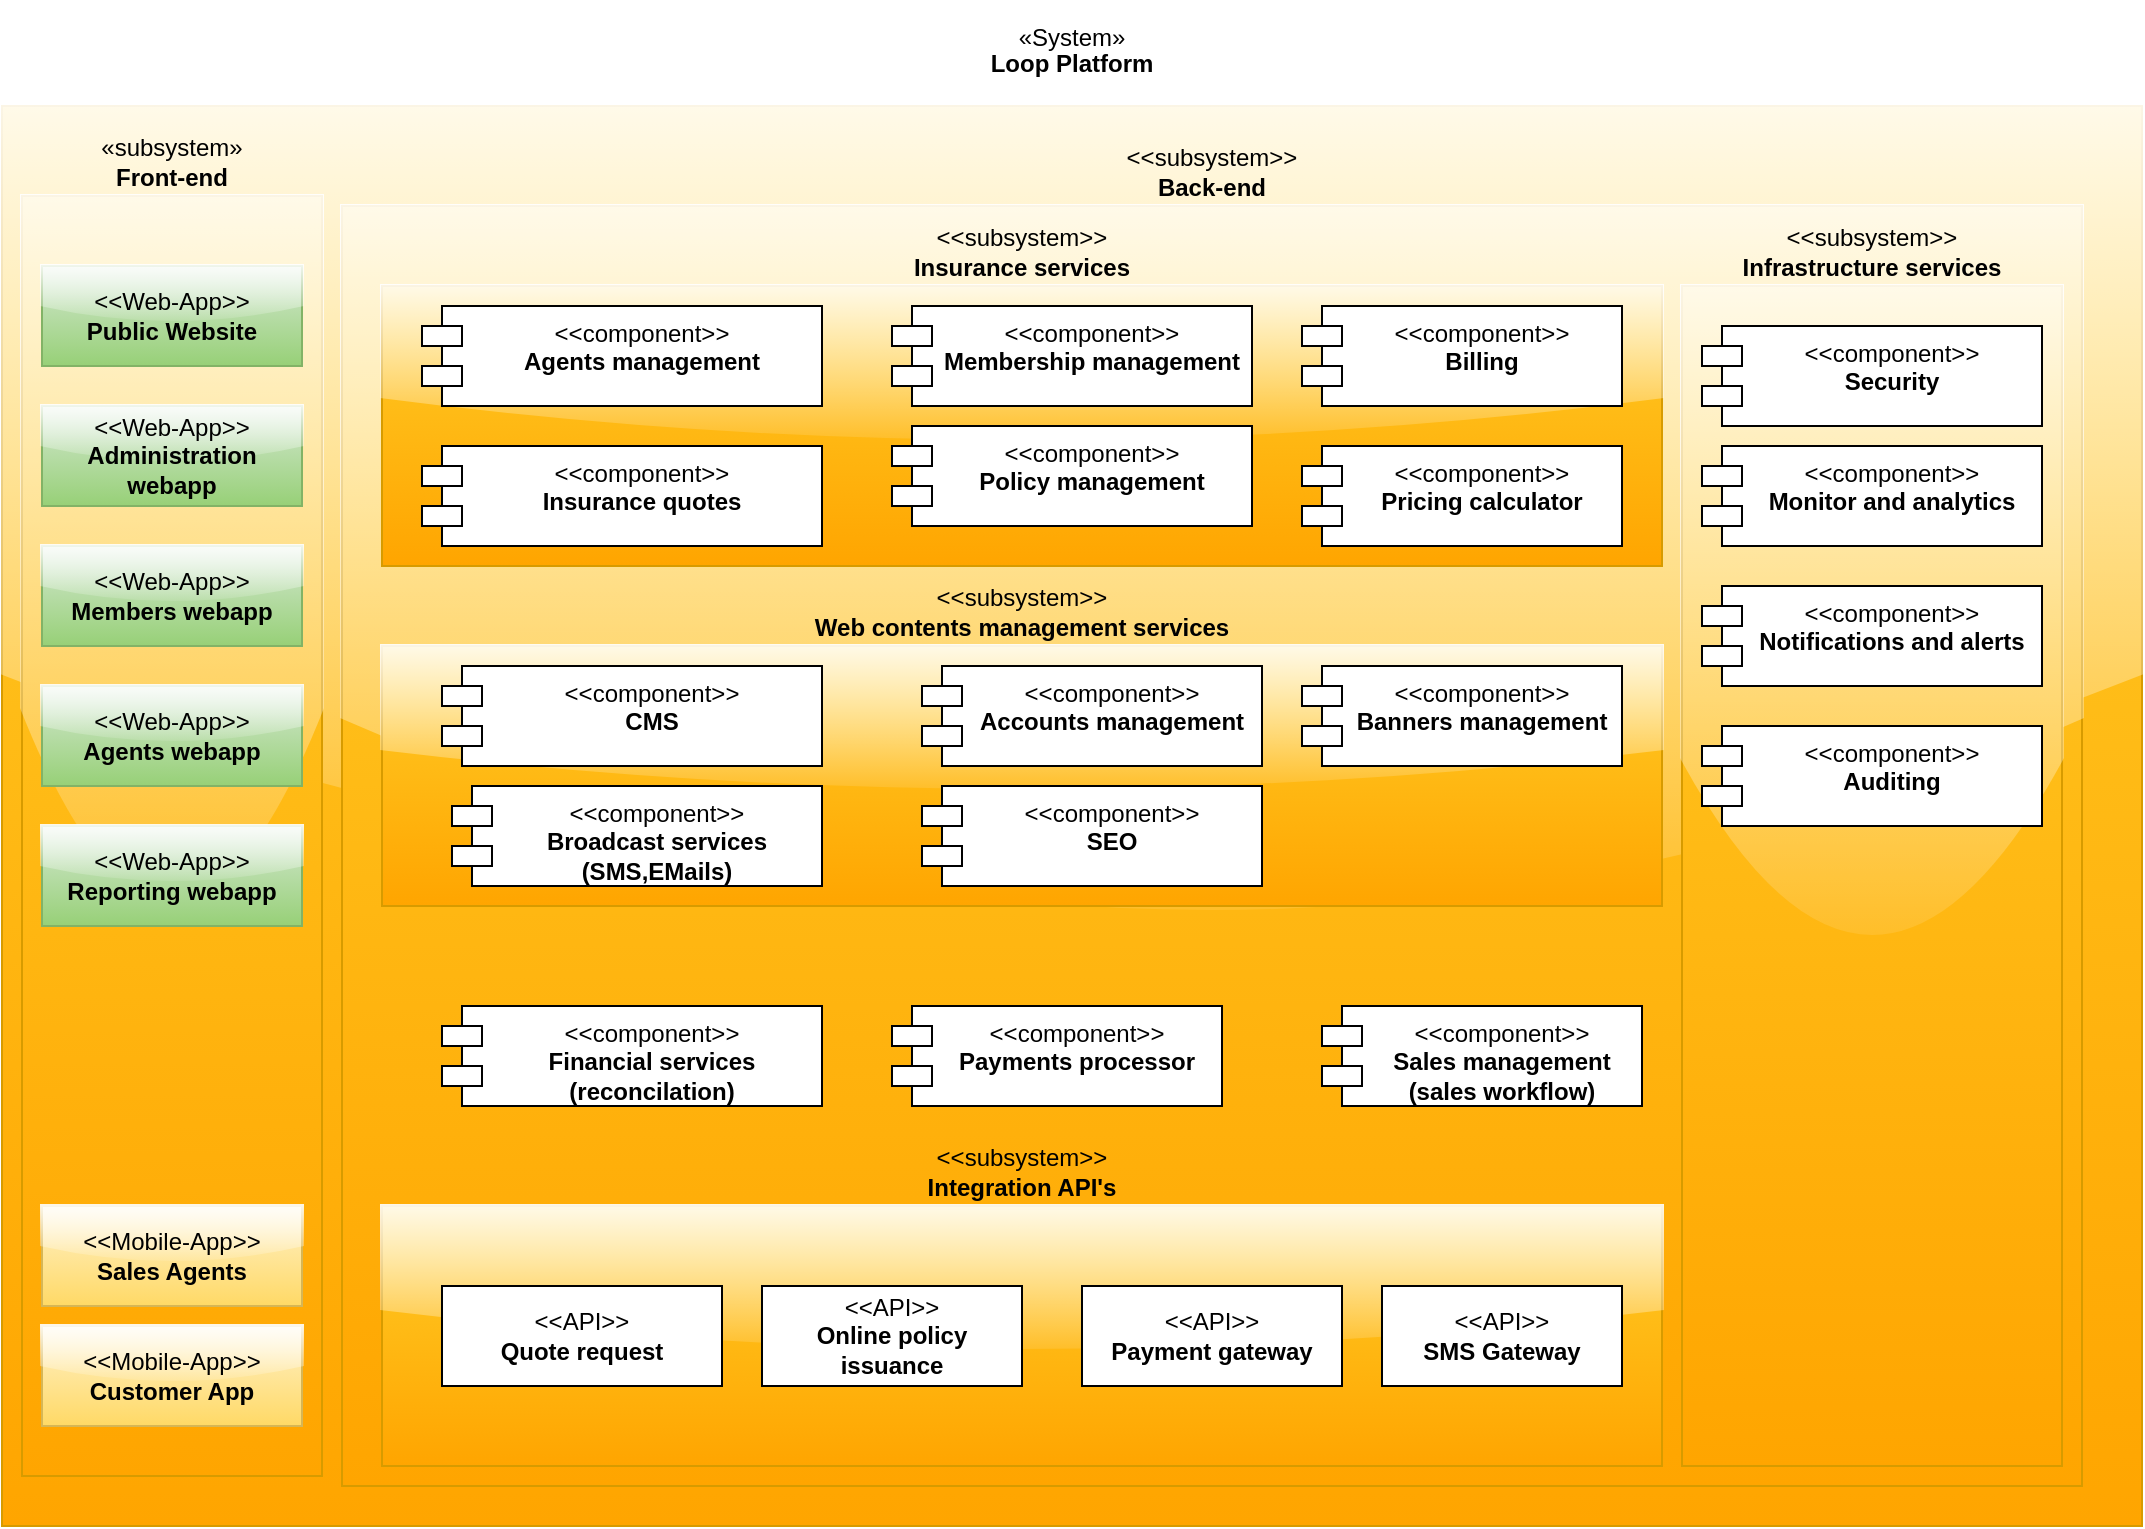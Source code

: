 <mxfile version="22.1.0" type="github">
  <diagram name="Page-1" id="sgB0P8gaZthjgNVDP02o">
    <mxGraphModel dx="1900" dy="1674" grid="1" gridSize="10" guides="1" tooltips="1" connect="1" arrows="1" fold="1" page="1" pageScale="1" pageWidth="850" pageHeight="1100" math="0" shadow="0">
      <root>
        <mxCell id="0" />
        <mxCell id="1" parent="0" />
        <mxCell id="aavVFJ89ipJU3S-xtzNM-1" value="&lt;p style=&quot;line-height: 110%;&quot;&gt;«System»&lt;br&gt;&lt;b&gt;Loop Platform&lt;/b&gt;&lt;/p&gt;" style="html=1;whiteSpace=wrap;rotation=0;labelPosition=center;verticalLabelPosition=top;align=center;verticalAlign=bottom;labelBackgroundColor=none;fillColor=#ffcd28;strokeColor=#d79b00;shadow=0;rounded=0;glass=1;gradientColor=#ffa500;" parent="1" vertex="1">
          <mxGeometry x="-260" y="-140" width="1070" height="710" as="geometry" />
        </mxCell>
        <mxCell id="aavVFJ89ipJU3S-xtzNM-4" value="«subsystem»&lt;br style=&quot;border-color: var(--border-color);&quot;&gt;&lt;b&gt;Front-end&lt;/b&gt;" style="html=1;whiteSpace=wrap;labelPosition=center;verticalLabelPosition=top;align=center;verticalAlign=bottom;glass=1;fillColor=#ffcd28;strokeColor=#d79b00;gradientColor=#ffa500;" parent="1" vertex="1">
          <mxGeometry x="-250" y="-95" width="150" height="640" as="geometry" />
        </mxCell>
        <mxCell id="2FC5MomY9qDRFOBIYeOQ-1" value="&amp;lt;&amp;lt;subsystem&amp;gt;&amp;gt;&lt;br&gt;&lt;b&gt;Back-end&lt;/b&gt;" style="html=1;whiteSpace=wrap;labelPosition=center;verticalLabelPosition=top;align=center;verticalAlign=bottom;fillColor=#ffcd28;strokeColor=#d79b00;glass=1;gradientColor=#ffa500;" parent="1" vertex="1">
          <mxGeometry x="-90" y="-90" width="870" height="640" as="geometry" />
        </mxCell>
        <mxCell id="2FC5MomY9qDRFOBIYeOQ-2" value="&amp;lt;&amp;lt;subsystem&amp;gt;&amp;gt;&lt;br style=&quot;border-color: var(--border-color);&quot;&gt;&lt;b&gt;Infrastructure services&lt;/b&gt;" style="html=1;whiteSpace=wrap;labelPosition=center;verticalLabelPosition=top;align=center;verticalAlign=bottom;fillColor=#ffcd28;strokeColor=#d79b00;glass=1;gradientColor=#ffa500;" parent="1" vertex="1">
          <mxGeometry x="580" y="-50" width="190" height="590" as="geometry" />
        </mxCell>
        <mxCell id="2FC5MomY9qDRFOBIYeOQ-3" value="&amp;lt;&amp;lt;subsystem&amp;gt;&amp;gt;&lt;br style=&quot;border-color: var(--border-color);&quot;&gt;&lt;b&gt;Insurance services&lt;/b&gt;" style="html=1;whiteSpace=wrap;labelPosition=center;verticalLabelPosition=top;align=center;verticalAlign=bottom;fillColor=#ffcd28;strokeColor=#d79b00;glass=1;gradientColor=#ffa500;" parent="1" vertex="1">
          <mxGeometry x="-70" y="-50" width="640" height="140" as="geometry" />
        </mxCell>
        <mxCell id="2FC5MomY9qDRFOBIYeOQ-6" value="&amp;lt;&amp;lt;subsystem&amp;gt;&amp;gt;&lt;br style=&quot;border-color: var(--border-color);&quot;&gt;&lt;b&gt;Web contents management services&lt;/b&gt;" style="html=1;whiteSpace=wrap;labelPosition=center;verticalLabelPosition=top;align=center;verticalAlign=bottom;glass=1;fillColor=#ffcd28;strokeColor=#d79b00;gradientColor=#ffa500;" parent="1" vertex="1">
          <mxGeometry x="-70" y="130" width="640" height="130" as="geometry" />
        </mxCell>
        <mxCell id="2FC5MomY9qDRFOBIYeOQ-7" value="&amp;lt;&amp;lt;subsystem&amp;gt;&amp;gt;&lt;br style=&quot;border-color: var(--border-color);&quot;&gt;&lt;b&gt;Integration API&#39;s&lt;/b&gt;" style="html=1;whiteSpace=wrap;labelPosition=center;verticalLabelPosition=top;align=center;verticalAlign=bottom;glass=1;fillColor=#ffcd28;strokeColor=#d79b00;gradientColor=#ffa500;" parent="1" vertex="1">
          <mxGeometry x="-70" y="410" width="640" height="130" as="geometry" />
        </mxCell>
        <mxCell id="2FC5MomY9qDRFOBIYeOQ-19" value="&amp;lt;&amp;lt;API&amp;gt;&amp;gt;&lt;br&gt;&lt;b&gt;SMS Gateway&lt;/b&gt;" style="html=1;whiteSpace=wrap;" parent="1" vertex="1">
          <mxGeometry x="430" y="450" width="120" height="50" as="geometry" />
        </mxCell>
        <mxCell id="2FC5MomY9qDRFOBIYeOQ-20" value="&amp;lt;&amp;lt;API&amp;gt;&amp;gt;&lt;br&gt;&lt;b&gt;Payment gateway&lt;/b&gt;" style="html=1;whiteSpace=wrap;" parent="1" vertex="1">
          <mxGeometry x="280" y="450" width="130" height="50" as="geometry" />
        </mxCell>
        <mxCell id="2FC5MomY9qDRFOBIYeOQ-21" value="&amp;lt;&amp;lt;API&amp;gt;&amp;gt;&lt;br&gt;&lt;b&gt;Online policy issuance&lt;/b&gt;" style="html=1;whiteSpace=wrap;" parent="1" vertex="1">
          <mxGeometry x="120" y="450" width="130" height="50" as="geometry" />
        </mxCell>
        <mxCell id="2FC5MomY9qDRFOBIYeOQ-22" value="&amp;lt;&amp;lt;API&amp;gt;&amp;gt;&lt;br&gt;&lt;b&gt;Quote request&lt;/b&gt;" style="html=1;whiteSpace=wrap;" parent="1" vertex="1">
          <mxGeometry x="-40" y="450" width="140" height="50" as="geometry" />
        </mxCell>
        <mxCell id="2FC5MomY9qDRFOBIYeOQ-23" value="&amp;lt;&amp;lt;Mobile-App&amp;gt;&amp;gt;&lt;br&gt;&lt;b&gt;Customer App&lt;/b&gt;" style="html=1;whiteSpace=wrap;fillColor=#fff2cc;gradientColor=#ffd966;strokeColor=#d6b656;glass=1;" parent="1" vertex="1">
          <mxGeometry x="-240" y="470" width="130" height="50" as="geometry" />
        </mxCell>
        <mxCell id="2FC5MomY9qDRFOBIYeOQ-24" value="&amp;lt;&amp;lt;Mobile-App&amp;gt;&amp;gt;&lt;br&gt;&lt;b&gt;Sales Agents&lt;/b&gt;" style="html=1;whiteSpace=wrap;fillColor=#fff2cc;gradientColor=#ffd966;strokeColor=#d6b656;glass=1;" parent="1" vertex="1">
          <mxGeometry x="-240" y="410" width="130" height="50" as="geometry" />
        </mxCell>
        <mxCell id="2FC5MomY9qDRFOBIYeOQ-25" value="&amp;lt;&amp;lt;Web-App&amp;gt;&amp;gt;&lt;br&gt;&lt;b&gt;Reporting webapp&lt;/b&gt;" style="html=1;whiteSpace=wrap;fillColor=#d5e8d4;strokeColor=#82b366;glass=1;gradientColor=#97d077;" parent="1" vertex="1">
          <mxGeometry x="-240" y="220" width="130" height="50" as="geometry" />
        </mxCell>
        <mxCell id="2FC5MomY9qDRFOBIYeOQ-26" value="&amp;lt;&amp;lt;Web-App&amp;gt;&amp;gt;&lt;br&gt;&lt;b&gt;Agents webapp&lt;/b&gt;" style="html=1;whiteSpace=wrap;glass=1;fillColor=#d5e8d4;strokeColor=#82b366;gradientColor=#97d077;" parent="1" vertex="1">
          <mxGeometry x="-240" y="150" width="130" height="50" as="geometry" />
        </mxCell>
        <mxCell id="2FC5MomY9qDRFOBIYeOQ-27" value="&amp;lt;&amp;lt;Web-App&amp;gt;&amp;gt;&lt;br&gt;&lt;b&gt;Members webapp&lt;/b&gt;" style="html=1;whiteSpace=wrap;glass=1;fillColor=#d5e8d4;strokeColor=#82b366;gradientColor=#97d077;" parent="1" vertex="1">
          <mxGeometry x="-240" y="80" width="130" height="50" as="geometry" />
        </mxCell>
        <mxCell id="2FC5MomY9qDRFOBIYeOQ-28" value="&amp;lt;&amp;lt;Web-App&amp;gt;&amp;gt;&lt;br&gt;&lt;b&gt;Administration webapp&lt;/b&gt;" style="html=1;whiteSpace=wrap;glass=1;fillColor=#d5e8d4;strokeColor=#82b366;gradientColor=#97d077;" parent="1" vertex="1">
          <mxGeometry x="-240" y="10" width="130" height="50" as="geometry" />
        </mxCell>
        <mxCell id="2FC5MomY9qDRFOBIYeOQ-29" value="&amp;lt;&amp;lt;Web-App&amp;gt;&amp;gt;&lt;br&gt;&lt;b&gt;Public Website&lt;/b&gt;" style="html=1;whiteSpace=wrap;fillColor=#d5e8d4;strokeColor=#82b366;glass=1;gradientColor=#97d077;" parent="1" vertex="1">
          <mxGeometry x="-240" y="-60" width="130" height="50" as="geometry" />
        </mxCell>
        <mxCell id="2FC5MomY9qDRFOBIYeOQ-30" value="&amp;lt;&amp;lt;component&amp;gt;&amp;gt;&lt;br&gt;&lt;b&gt;SEO&lt;/b&gt;" style="shape=module;align=left;spacingLeft=20;align=center;verticalAlign=top;whiteSpace=wrap;html=1;" parent="1" vertex="1">
          <mxGeometry x="200" y="200" width="170" height="50" as="geometry" />
        </mxCell>
        <mxCell id="2FC5MomY9qDRFOBIYeOQ-31" value="&amp;lt;&amp;lt;component&amp;gt;&amp;gt;&lt;br&gt;&lt;b&gt;Sales management&lt;br&gt;(sales workflow)&lt;/b&gt;" style="shape=module;align=left;spacingLeft=20;align=center;verticalAlign=top;whiteSpace=wrap;html=1;" parent="1" vertex="1">
          <mxGeometry x="400" y="310" width="160" height="50" as="geometry" />
        </mxCell>
        <mxCell id="2FC5MomY9qDRFOBIYeOQ-32" value="&amp;lt;&amp;lt;component&amp;gt;&amp;gt;&lt;br&gt;&lt;b&gt;Payments processor&lt;/b&gt;" style="shape=module;align=left;spacingLeft=20;align=center;verticalAlign=top;whiteSpace=wrap;html=1;" parent="1" vertex="1">
          <mxGeometry x="185" y="310" width="165" height="50" as="geometry" />
        </mxCell>
        <mxCell id="2FC5MomY9qDRFOBIYeOQ-33" value="&amp;lt;&amp;lt;component&amp;gt;&amp;gt;&lt;br&gt;&lt;b&gt;Financial services&lt;br&gt;(reconcilation)&lt;/b&gt;" style="shape=module;align=left;spacingLeft=20;align=center;verticalAlign=top;whiteSpace=wrap;html=1;" parent="1" vertex="1">
          <mxGeometry x="-40" y="310" width="190" height="50" as="geometry" />
        </mxCell>
        <mxCell id="2FC5MomY9qDRFOBIYeOQ-34" value="&amp;lt;&amp;lt;component&amp;gt;&amp;gt;&lt;br&gt;&lt;b&gt;Accounts management&lt;/b&gt;" style="shape=module;align=left;spacingLeft=20;align=center;verticalAlign=top;whiteSpace=wrap;html=1;" parent="1" vertex="1">
          <mxGeometry x="200" y="140" width="170" height="50" as="geometry" />
        </mxCell>
        <mxCell id="2FC5MomY9qDRFOBIYeOQ-35" value="&amp;lt;&amp;lt;component&amp;gt;&amp;gt;&lt;br&gt;&lt;b&gt;Banners management&lt;/b&gt;" style="shape=module;align=left;spacingLeft=20;align=center;verticalAlign=top;whiteSpace=wrap;html=1;" parent="1" vertex="1">
          <mxGeometry x="390" y="140" width="160" height="50" as="geometry" />
        </mxCell>
        <mxCell id="2FC5MomY9qDRFOBIYeOQ-36" value="&amp;lt;&amp;lt;component&amp;gt;&amp;gt;&lt;br&gt;&lt;b&gt;Broadcast services&lt;br&gt;(SMS,EMails)&lt;/b&gt;" style="shape=module;align=left;spacingLeft=20;align=center;verticalAlign=top;whiteSpace=wrap;html=1;" parent="1" vertex="1">
          <mxGeometry x="-35" y="200" width="185" height="50" as="geometry" />
        </mxCell>
        <mxCell id="2FC5MomY9qDRFOBIYeOQ-37" value="&amp;lt;&amp;lt;component&amp;gt;&amp;gt;&lt;br&gt;&lt;b&gt;CMS&lt;/b&gt;" style="shape=module;align=left;spacingLeft=20;align=center;verticalAlign=top;whiteSpace=wrap;html=1;" parent="1" vertex="1">
          <mxGeometry x="-40" y="140" width="190" height="50" as="geometry" />
        </mxCell>
        <mxCell id="2FC5MomY9qDRFOBIYeOQ-38" value="&amp;lt;&amp;lt;component&amp;gt;&amp;gt;&lt;br&gt;&lt;b&gt;Insurance quotes&lt;/b&gt;" style="shape=module;align=left;spacingLeft=20;align=center;verticalAlign=top;whiteSpace=wrap;html=1;" parent="1" vertex="1">
          <mxGeometry x="-50" y="30" width="200" height="50" as="geometry" />
        </mxCell>
        <mxCell id="2FC5MomY9qDRFOBIYeOQ-39" value="&amp;lt;&amp;lt;component&amp;gt;&amp;gt;&lt;br&gt;&lt;b&gt;Agents management&lt;/b&gt;" style="shape=module;align=left;spacingLeft=20;align=center;verticalAlign=top;whiteSpace=wrap;html=1;" parent="1" vertex="1">
          <mxGeometry x="-50" y="-40" width="200" height="50" as="geometry" />
        </mxCell>
        <mxCell id="2FC5MomY9qDRFOBIYeOQ-40" value="&amp;lt;&amp;lt;component&amp;gt;&amp;gt;&lt;br&gt;&lt;b&gt;Policy management&lt;/b&gt;" style="shape=module;align=left;spacingLeft=20;align=center;verticalAlign=top;whiteSpace=wrap;html=1;" parent="1" vertex="1">
          <mxGeometry x="185" y="20" width="180" height="50" as="geometry" />
        </mxCell>
        <mxCell id="2FC5MomY9qDRFOBIYeOQ-41" value="&amp;lt;&amp;lt;component&amp;gt;&amp;gt;&lt;br&gt;&lt;b&gt;Membership management&lt;/b&gt;" style="shape=module;align=left;spacingLeft=20;align=center;verticalAlign=top;whiteSpace=wrap;html=1;" parent="1" vertex="1">
          <mxGeometry x="185" y="-40" width="180" height="50" as="geometry" />
        </mxCell>
        <mxCell id="2FC5MomY9qDRFOBIYeOQ-42" value="&amp;lt;&amp;lt;component&amp;gt;&amp;gt;&lt;br&gt;&lt;b&gt;Pricing calculator&lt;/b&gt;" style="shape=module;align=left;spacingLeft=20;align=center;verticalAlign=top;whiteSpace=wrap;html=1;" parent="1" vertex="1">
          <mxGeometry x="390" y="30" width="160" height="50" as="geometry" />
        </mxCell>
        <mxCell id="2FC5MomY9qDRFOBIYeOQ-43" value="&amp;lt;&amp;lt;component&amp;gt;&amp;gt;&lt;br&gt;&lt;b&gt;Billing&lt;/b&gt;" style="shape=module;align=left;spacingLeft=20;align=center;verticalAlign=top;whiteSpace=wrap;html=1;" parent="1" vertex="1">
          <mxGeometry x="390" y="-40" width="160" height="50" as="geometry" />
        </mxCell>
        <mxCell id="2FC5MomY9qDRFOBIYeOQ-44" value="&amp;lt;&amp;lt;component&amp;gt;&amp;gt;&lt;br&gt;&lt;b&gt;Auditing&lt;/b&gt;" style="shape=module;align=left;spacingLeft=20;align=center;verticalAlign=top;whiteSpace=wrap;html=1;" parent="1" vertex="1">
          <mxGeometry x="590" y="170" width="170" height="50" as="geometry" />
        </mxCell>
        <mxCell id="2FC5MomY9qDRFOBIYeOQ-45" value="&amp;lt;&amp;lt;component&amp;gt;&amp;gt;&lt;br&gt;&lt;b&gt;Notifications and alerts&lt;/b&gt;" style="shape=module;align=left;spacingLeft=20;align=center;verticalAlign=top;whiteSpace=wrap;html=1;" parent="1" vertex="1">
          <mxGeometry x="590" y="100" width="170" height="50" as="geometry" />
        </mxCell>
        <mxCell id="2FC5MomY9qDRFOBIYeOQ-46" value="&amp;lt;&amp;lt;component&amp;gt;&amp;gt;&lt;br&gt;&lt;b&gt;Monitor and analytics&lt;/b&gt;" style="shape=module;align=left;spacingLeft=20;align=center;verticalAlign=top;whiteSpace=wrap;html=1;" parent="1" vertex="1">
          <mxGeometry x="590" y="30" width="170" height="50" as="geometry" />
        </mxCell>
        <mxCell id="2FC5MomY9qDRFOBIYeOQ-47" value="&amp;lt;&amp;lt;component&amp;gt;&amp;gt;&lt;br&gt;&lt;b&gt;Security&lt;/b&gt;" style="shape=module;align=left;spacingLeft=20;align=center;verticalAlign=top;whiteSpace=wrap;html=1;" parent="1" vertex="1">
          <mxGeometry x="590" y="-30" width="170" height="50" as="geometry" />
        </mxCell>
      </root>
    </mxGraphModel>
  </diagram>
</mxfile>
